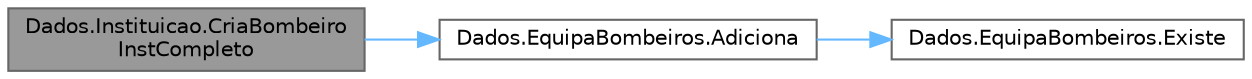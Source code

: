 digraph "Dados.Instituicao.CriaBombeiroInstCompleto"
{
 // LATEX_PDF_SIZE
  bgcolor="transparent";
  edge [fontname=Helvetica,fontsize=10,labelfontname=Helvetica,labelfontsize=10];
  node [fontname=Helvetica,fontsize=10,shape=box,height=0.2,width=0.4];
  rankdir="LR";
  Node1 [id="Node000001",label="Dados.Instituicao.CriaBombeiro\lInstCompleto",height=0.2,width=0.4,color="gray40", fillcolor="grey60", style="filled", fontcolor="black",tooltip="Funcao que adiciona um bombeiro na lista da equipa de bombeiros da instituicao."];
  Node1 -> Node2 [id="edge1_Node000001_Node000002",color="steelblue1",style="solid",tooltip=" "];
  Node2 [id="Node000002",label="Dados.EquipaBombeiros.Adiciona",height=0.2,width=0.4,color="grey40", fillcolor="white", style="filled",URL="$class_dados_1_1_equipa_bombeiros.html#aed40d6008080cec750e687233e3729fd",tooltip="Funcao que adiciona bombeiro no dicionario da equipa de bombeiros."];
  Node2 -> Node3 [id="edge2_Node000002_Node000003",color="steelblue1",style="solid",tooltip=" "];
  Node3 [id="Node000003",label="Dados.EquipaBombeiros.Existe",height=0.2,width=0.4,color="grey40", fillcolor="white", style="filled",URL="$class_dados_1_1_equipa_bombeiros.html#a0dac4e14b4807c1b8648e4b7e65e6b5b",tooltip="Funcao que verifica se existe um determinado bombeiro na equipa de bombeiros."];
}
